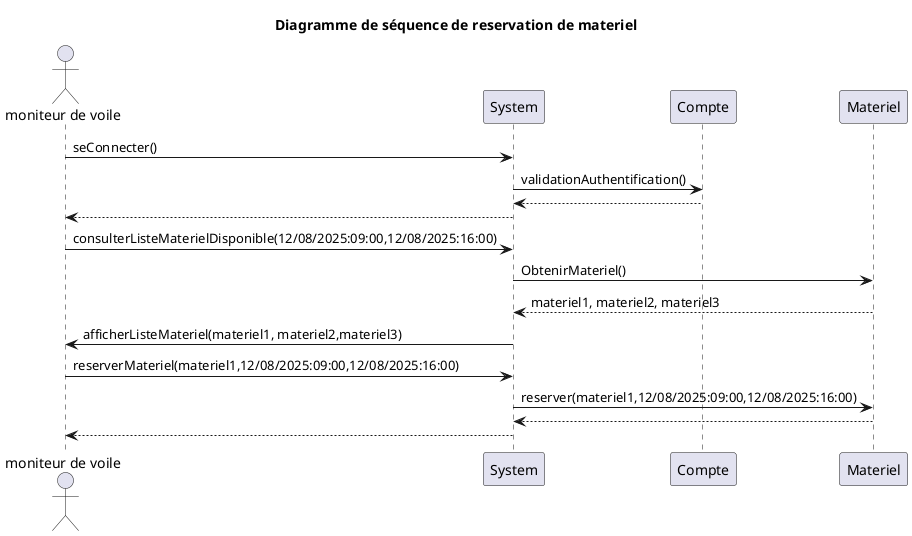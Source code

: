 @startuml
'https://plantuml.com/sequence-diagram

title : Diagramme de séquence de reservation de materiel

actor "moniteur de voile" as mono

mono -> System : seConnecter()
System -> Compte : validationAuthentification()
return
System --> mono
mono -> System : consulterListeMaterielDisponible(12/08/2025:09:00,12/08/2025:16:00)
System -> Materiel : ObtenirMateriel()
return materiel1, materiel2, materiel3
System -> mono : afficherListeMateriel(materiel1, materiel2,materiel3)
mono -> System : reserverMateriel(materiel1,12/08/2025:09:00,12/08/2025:16:00)
System -> Materiel : reserver(materiel1,12/08/2025:09:00,12/08/2025:16:00)
return
System --> mono


@enduml
